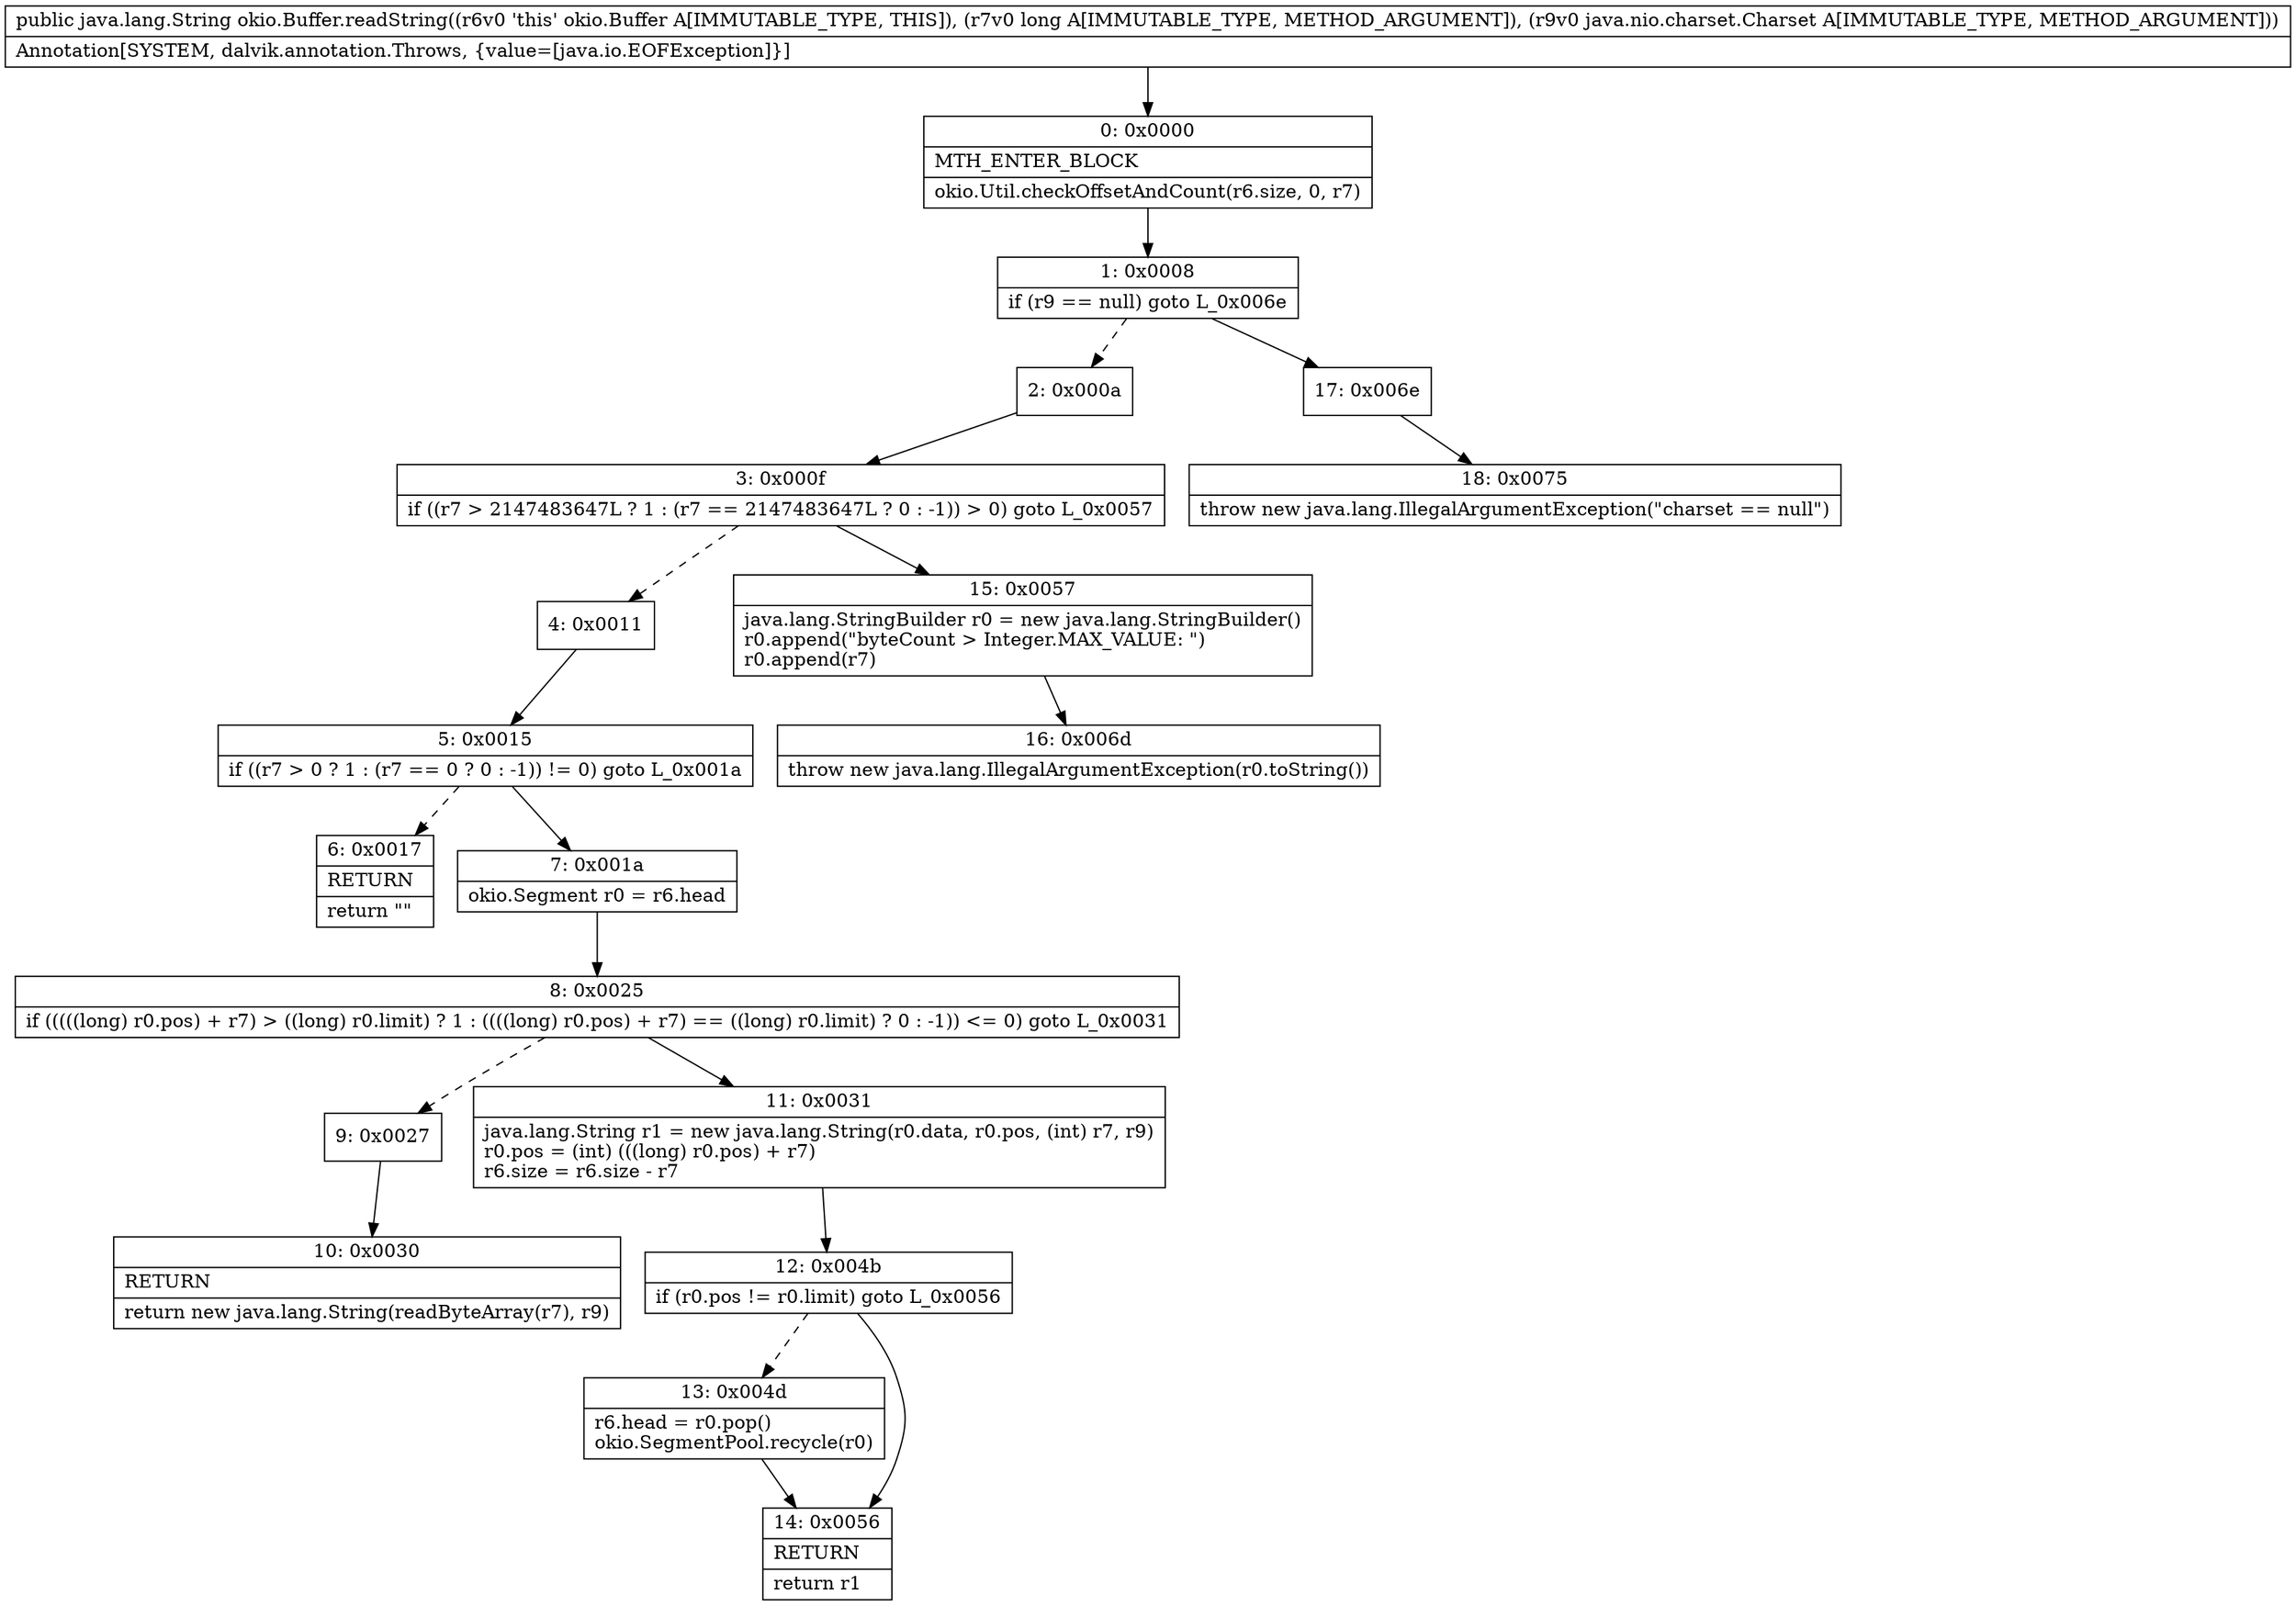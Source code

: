 digraph "CFG forokio.Buffer.readString(JLjava\/nio\/charset\/Charset;)Ljava\/lang\/String;" {
Node_0 [shape=record,label="{0\:\ 0x0000|MTH_ENTER_BLOCK\l|okio.Util.checkOffsetAndCount(r6.size, 0, r7)\l}"];
Node_1 [shape=record,label="{1\:\ 0x0008|if (r9 == null) goto L_0x006e\l}"];
Node_2 [shape=record,label="{2\:\ 0x000a}"];
Node_3 [shape=record,label="{3\:\ 0x000f|if ((r7 \> 2147483647L ? 1 : (r7 == 2147483647L ? 0 : \-1)) \> 0) goto L_0x0057\l}"];
Node_4 [shape=record,label="{4\:\ 0x0011}"];
Node_5 [shape=record,label="{5\:\ 0x0015|if ((r7 \> 0 ? 1 : (r7 == 0 ? 0 : \-1)) != 0) goto L_0x001a\l}"];
Node_6 [shape=record,label="{6\:\ 0x0017|RETURN\l|return \"\"\l}"];
Node_7 [shape=record,label="{7\:\ 0x001a|okio.Segment r0 = r6.head\l}"];
Node_8 [shape=record,label="{8\:\ 0x0025|if (((((long) r0.pos) + r7) \> ((long) r0.limit) ? 1 : ((((long) r0.pos) + r7) == ((long) r0.limit) ? 0 : \-1)) \<= 0) goto L_0x0031\l}"];
Node_9 [shape=record,label="{9\:\ 0x0027}"];
Node_10 [shape=record,label="{10\:\ 0x0030|RETURN\l|return new java.lang.String(readByteArray(r7), r9)\l}"];
Node_11 [shape=record,label="{11\:\ 0x0031|java.lang.String r1 = new java.lang.String(r0.data, r0.pos, (int) r7, r9)\lr0.pos = (int) (((long) r0.pos) + r7)\lr6.size = r6.size \- r7\l}"];
Node_12 [shape=record,label="{12\:\ 0x004b|if (r0.pos != r0.limit) goto L_0x0056\l}"];
Node_13 [shape=record,label="{13\:\ 0x004d|r6.head = r0.pop()\lokio.SegmentPool.recycle(r0)\l}"];
Node_14 [shape=record,label="{14\:\ 0x0056|RETURN\l|return r1\l}"];
Node_15 [shape=record,label="{15\:\ 0x0057|java.lang.StringBuilder r0 = new java.lang.StringBuilder()\lr0.append(\"byteCount \> Integer.MAX_VALUE: \")\lr0.append(r7)\l}"];
Node_16 [shape=record,label="{16\:\ 0x006d|throw new java.lang.IllegalArgumentException(r0.toString())\l}"];
Node_17 [shape=record,label="{17\:\ 0x006e}"];
Node_18 [shape=record,label="{18\:\ 0x0075|throw new java.lang.IllegalArgumentException(\"charset == null\")\l}"];
MethodNode[shape=record,label="{public java.lang.String okio.Buffer.readString((r6v0 'this' okio.Buffer A[IMMUTABLE_TYPE, THIS]), (r7v0 long A[IMMUTABLE_TYPE, METHOD_ARGUMENT]), (r9v0 java.nio.charset.Charset A[IMMUTABLE_TYPE, METHOD_ARGUMENT]))  | Annotation[SYSTEM, dalvik.annotation.Throws, \{value=[java.io.EOFException]\}]\l}"];
MethodNode -> Node_0;
Node_0 -> Node_1;
Node_1 -> Node_2[style=dashed];
Node_1 -> Node_17;
Node_2 -> Node_3;
Node_3 -> Node_4[style=dashed];
Node_3 -> Node_15;
Node_4 -> Node_5;
Node_5 -> Node_6[style=dashed];
Node_5 -> Node_7;
Node_7 -> Node_8;
Node_8 -> Node_9[style=dashed];
Node_8 -> Node_11;
Node_9 -> Node_10;
Node_11 -> Node_12;
Node_12 -> Node_13[style=dashed];
Node_12 -> Node_14;
Node_13 -> Node_14;
Node_15 -> Node_16;
Node_17 -> Node_18;
}

